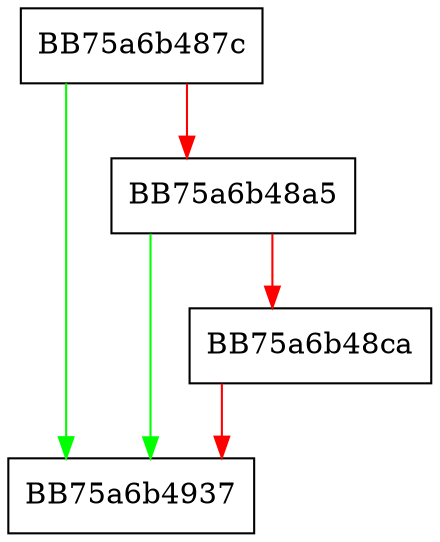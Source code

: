 digraph backup_page {
  node [shape="box"];
  graph [splines=ortho];
  BB75a6b487c -> BB75a6b4937 [color="green"];
  BB75a6b487c -> BB75a6b48a5 [color="red"];
  BB75a6b48a5 -> BB75a6b4937 [color="green"];
  BB75a6b48a5 -> BB75a6b48ca [color="red"];
  BB75a6b48ca -> BB75a6b4937 [color="red"];
}